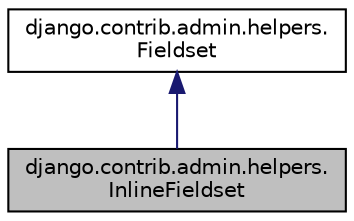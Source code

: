 digraph "django.contrib.admin.helpers.InlineFieldset"
{
 // LATEX_PDF_SIZE
  edge [fontname="Helvetica",fontsize="10",labelfontname="Helvetica",labelfontsize="10"];
  node [fontname="Helvetica",fontsize="10",shape=record];
  Node1 [label="django.contrib.admin.helpers.\lInlineFieldset",height=0.2,width=0.4,color="black", fillcolor="grey75", style="filled", fontcolor="black",tooltip=" "];
  Node2 -> Node1 [dir="back",color="midnightblue",fontsize="10",style="solid",fontname="Helvetica"];
  Node2 [label="django.contrib.admin.helpers.\lFieldset",height=0.2,width=0.4,color="black", fillcolor="white", style="filled",URL="$classdjango_1_1contrib_1_1admin_1_1helpers_1_1_fieldset.html",tooltip=" "];
}
